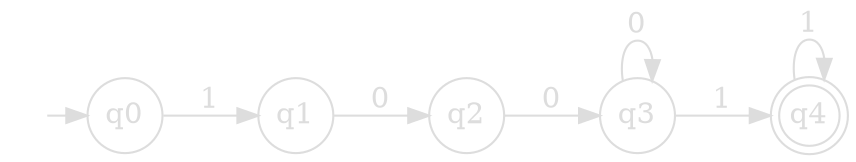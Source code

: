 digraph {
    bgcolor="transparent";
    rankdir=LR;
    node [shape=circle, fixedsize=shape, width=0.5, color="#dddddd", fontcolor="#dddddd"];
    edge [color="#dddddd", fontcolor="#dddddd"];
    start [shape=none, label="", width=0];
    q4 [shape=doublecircle, width=0.4];
    start -> q0;
    q0 -> q1 [label="1"];
    q1 -> q2 [label="0"];
    q2 -> q3 [label="0"];
    q3 -> q3 [label="0"];
    q3 -> q4 [label="1"];
    q4 -> q4 [label="1"];
}